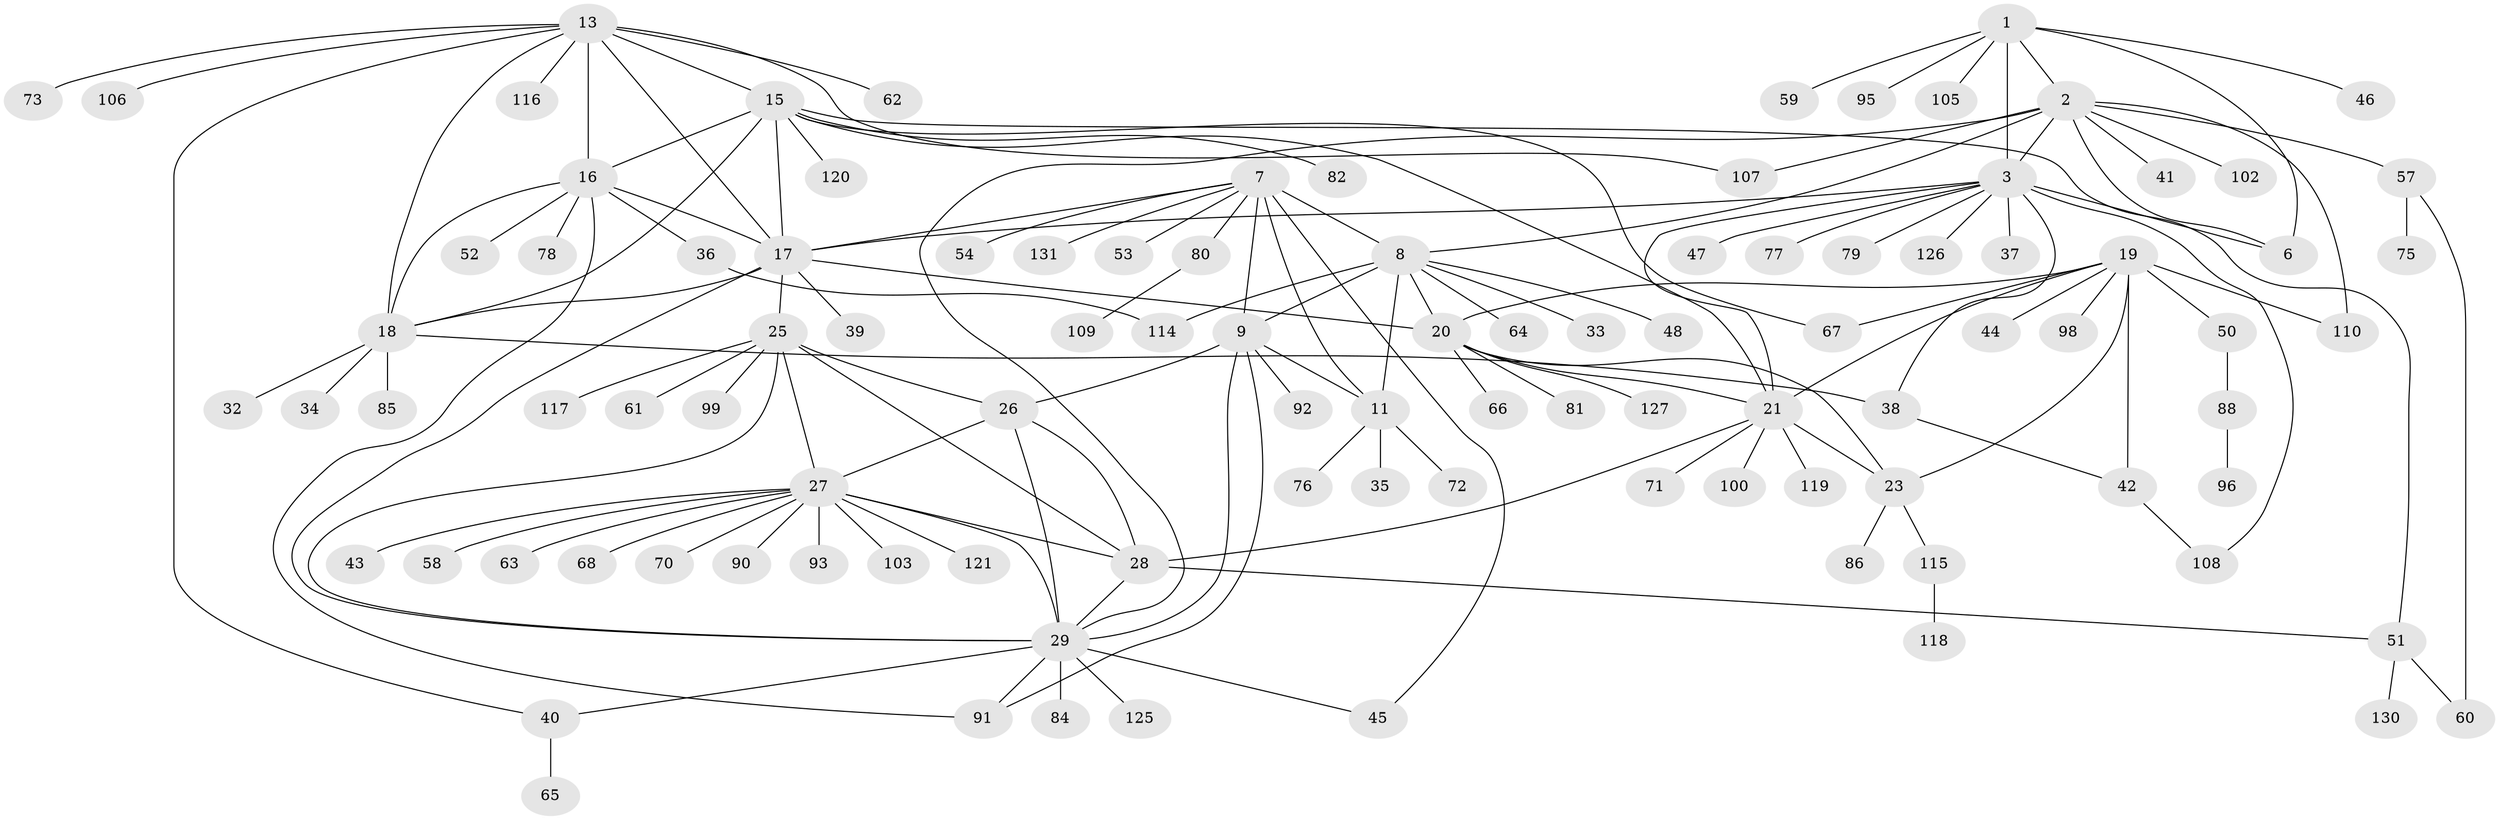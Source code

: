 // Generated by graph-tools (version 1.1) at 2025/52/02/27/25 19:52:18]
// undirected, 102 vertices, 144 edges
graph export_dot {
graph [start="1"]
  node [color=gray90,style=filled];
  1 [super="+56"];
  2 [super="+4"];
  3 [super="+5"];
  6;
  7 [super="+10"];
  8 [super="+12"];
  9 [super="+123"];
  11 [super="+101"];
  13 [super="+14"];
  15 [super="+74"];
  16 [super="+104"];
  17 [super="+69"];
  18 [super="+31"];
  19 [super="+24"];
  20 [super="+128"];
  21 [super="+22"];
  23;
  25 [super="+55"];
  26 [super="+129"];
  27 [super="+30"];
  28 [super="+49"];
  29 [super="+94"];
  32;
  33;
  34;
  35;
  36;
  37;
  38;
  39;
  40 [super="+87"];
  41 [super="+111"];
  42;
  43 [super="+83"];
  44;
  45;
  46;
  47;
  48;
  50;
  51 [super="+97"];
  52 [super="+113"];
  53;
  54;
  57;
  58;
  59 [super="+89"];
  60;
  61;
  62;
  63;
  64;
  65;
  66;
  67;
  68 [super="+122"];
  70;
  71;
  72;
  73;
  75;
  76;
  77;
  78;
  79;
  80;
  81;
  82 [super="+112"];
  84;
  85;
  86;
  88;
  90;
  91;
  92;
  93;
  95;
  96;
  98;
  99 [super="+124"];
  100;
  102;
  103;
  105;
  106;
  107;
  108;
  109;
  110;
  114;
  115;
  116;
  117;
  118;
  119;
  120;
  121;
  125;
  126;
  127;
  130;
  131;
  1 -- 2 [weight=2];
  1 -- 3 [weight=2];
  1 -- 6;
  1 -- 46;
  1 -- 59;
  1 -- 95;
  1 -- 105;
  2 -- 3 [weight=4];
  2 -- 6 [weight=2];
  2 -- 29;
  2 -- 41;
  2 -- 57;
  2 -- 102;
  2 -- 107;
  2 -- 110;
  2 -- 8;
  3 -- 6 [weight=2];
  3 -- 21;
  3 -- 47;
  3 -- 79;
  3 -- 126;
  3 -- 37;
  3 -- 38;
  3 -- 108;
  3 -- 77;
  3 -- 17;
  7 -- 8 [weight=4];
  7 -- 9 [weight=2];
  7 -- 11 [weight=2];
  7 -- 17;
  7 -- 54;
  7 -- 131;
  7 -- 45;
  7 -- 80;
  7 -- 53;
  8 -- 9 [weight=2];
  8 -- 11 [weight=2];
  8 -- 33;
  8 -- 48;
  8 -- 64;
  8 -- 114;
  8 -- 20;
  9 -- 11;
  9 -- 26;
  9 -- 91;
  9 -- 92;
  9 -- 29;
  11 -- 35;
  11 -- 72;
  11 -- 76;
  13 -- 15 [weight=2];
  13 -- 16 [weight=2];
  13 -- 17 [weight=2];
  13 -- 18 [weight=2];
  13 -- 40;
  13 -- 62;
  13 -- 73;
  13 -- 106;
  13 -- 116;
  13 -- 107;
  15 -- 16;
  15 -- 17;
  15 -- 18;
  15 -- 51;
  15 -- 67;
  15 -- 82;
  15 -- 120;
  15 -- 21;
  16 -- 17;
  16 -- 18;
  16 -- 36;
  16 -- 52;
  16 -- 78;
  16 -- 91;
  17 -- 18;
  17 -- 29;
  17 -- 39;
  17 -- 20;
  17 -- 25;
  18 -- 32;
  18 -- 34;
  18 -- 85;
  18 -- 38;
  19 -- 20 [weight=2];
  19 -- 21 [weight=4];
  19 -- 23 [weight=2];
  19 -- 44;
  19 -- 50;
  19 -- 98;
  19 -- 67;
  19 -- 42;
  19 -- 110;
  20 -- 21 [weight=2];
  20 -- 23;
  20 -- 66;
  20 -- 81;
  20 -- 127;
  21 -- 23 [weight=2];
  21 -- 71;
  21 -- 100;
  21 -- 119;
  21 -- 28;
  23 -- 86;
  23 -- 115;
  25 -- 26;
  25 -- 27 [weight=2];
  25 -- 28;
  25 -- 29;
  25 -- 61;
  25 -- 99;
  25 -- 117;
  26 -- 27 [weight=2];
  26 -- 28;
  26 -- 29;
  27 -- 28 [weight=2];
  27 -- 29 [weight=2];
  27 -- 58;
  27 -- 68;
  27 -- 93;
  27 -- 103;
  27 -- 121;
  27 -- 90;
  27 -- 70;
  27 -- 43;
  27 -- 63;
  28 -- 29;
  28 -- 51;
  29 -- 40;
  29 -- 45;
  29 -- 84;
  29 -- 91;
  29 -- 125;
  36 -- 114;
  38 -- 42;
  40 -- 65;
  42 -- 108;
  50 -- 88;
  51 -- 130;
  51 -- 60;
  57 -- 60;
  57 -- 75;
  80 -- 109;
  88 -- 96;
  115 -- 118;
}
